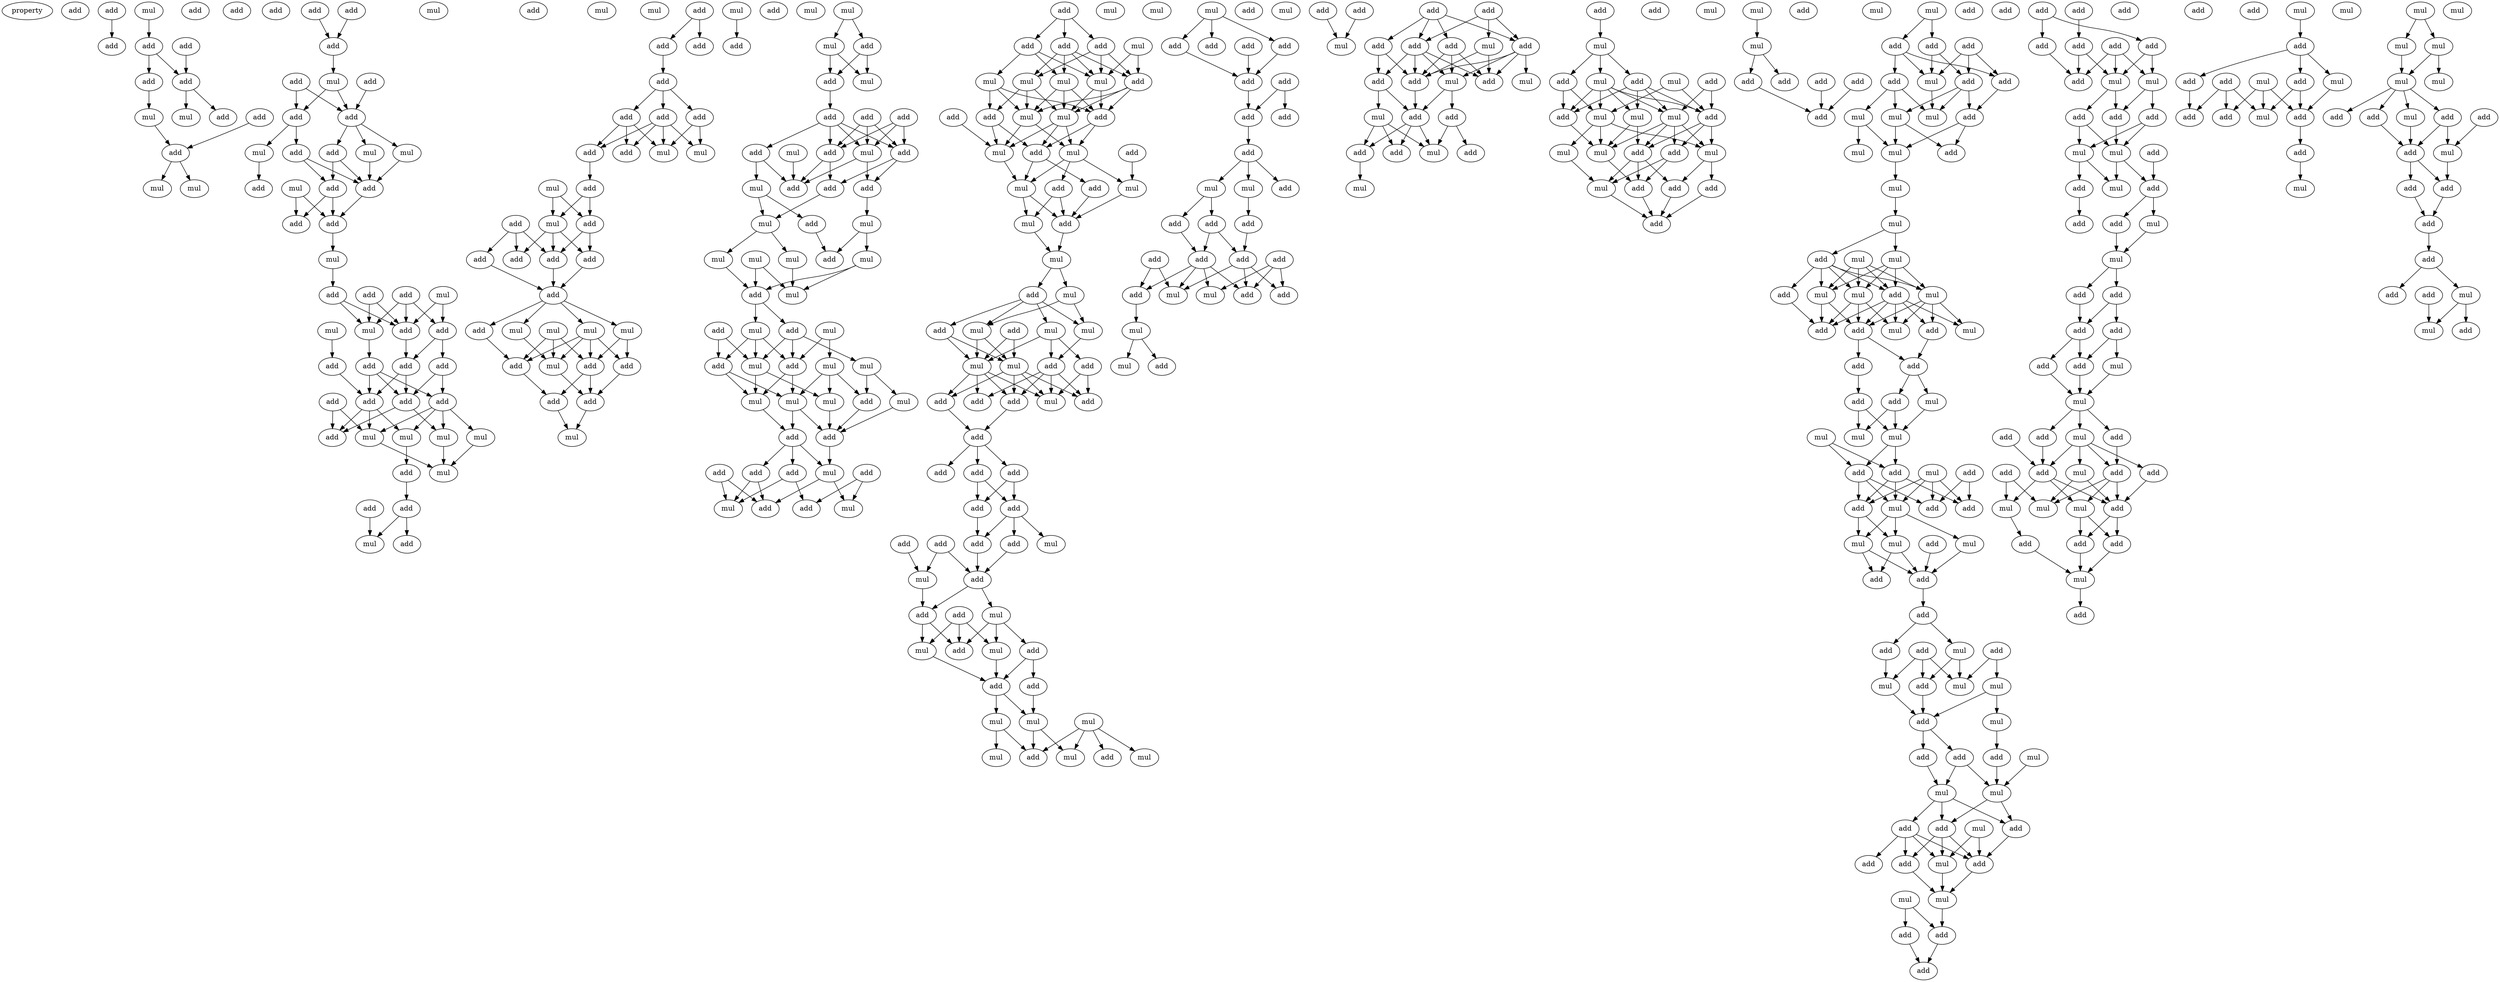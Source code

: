 digraph {
    node [fontcolor=black]
    property [mul=2,lf=1.6]
    0 [ label = add ];
    1 [ label = add ];
    2 [ label = mul ];
    3 [ label = add ];
    4 [ label = add ];
    5 [ label = add ];
    6 [ label = add ];
    7 [ label = add ];
    8 [ label = add ];
    9 [ label = add ];
    10 [ label = mul ];
    11 [ label = add ];
    12 [ label = mul ];
    13 [ label = add ];
    14 [ label = add ];
    15 [ label = mul ];
    16 [ label = add ];
    17 [ label = add ];
    18 [ label = add ];
    19 [ label = mul ];
    20 [ label = add ];
    21 [ label = mul ];
    22 [ label = add ];
    23 [ label = add ];
    24 [ label = mul ];
    25 [ label = add ];
    26 [ label = add ];
    27 [ label = add ];
    28 [ label = mul ];
    29 [ label = mul ];
    30 [ label = add ];
    31 [ label = add ];
    32 [ label = mul ];
    33 [ label = add ];
    34 [ label = add ];
    35 [ label = add ];
    36 [ label = mul ];
    37 [ label = add ];
    38 [ label = add ];
    39 [ label = mul ];
    40 [ label = mul ];
    41 [ label = add ];
    42 [ label = add ];
    43 [ label = add ];
    44 [ label = mul ];
    45 [ label = add ];
    46 [ label = mul ];
    47 [ label = add ];
    48 [ label = add ];
    49 [ label = add ];
    50 [ label = add ];
    51 [ label = add ];
    52 [ label = add ];
    53 [ label = add ];
    54 [ label = add ];
    55 [ label = add ];
    56 [ label = mul ];
    57 [ label = mul ];
    58 [ label = mul ];
    59 [ label = add ];
    60 [ label = mul ];
    61 [ label = mul ];
    62 [ label = add ];
    63 [ label = add ];
    64 [ label = mul ];
    65 [ label = add ];
    66 [ label = mul ];
    67 [ label = mul ];
    68 [ label = add ];
    69 [ label = add ];
    70 [ label = mul ];
    71 [ label = add ];
    72 [ label = add ];
    73 [ label = add ];
    74 [ label = add ];
    75 [ label = add ];
    76 [ label = add ];
    77 [ label = add ];
    78 [ label = add ];
    79 [ label = mul ];
    80 [ label = mul ];
    81 [ label = add ];
    82 [ label = add ];
    83 [ label = mul ];
    84 [ label = add ];
    85 [ label = add ];
    86 [ label = add ];
    87 [ label = mul ];
    88 [ label = add ];
    89 [ label = add ];
    90 [ label = add ];
    91 [ label = add ];
    92 [ label = mul ];
    93 [ label = add ];
    94 [ label = add ];
    95 [ label = mul ];
    96 [ label = mul ];
    97 [ label = mul ];
    98 [ label = mul ];
    99 [ label = add ];
    100 [ label = add ];
    101 [ label = add ];
    102 [ label = mul ];
    103 [ label = add ];
    104 [ label = add ];
    105 [ label = mul ];
    106 [ label = mul ];
    107 [ label = add ];
    108 [ label = mul ];
    109 [ label = mul ];
    110 [ label = add ];
    111 [ label = add ];
    112 [ label = add ];
    113 [ label = add ];
    114 [ label = mul ];
    115 [ label = mul ];
    116 [ label = add ];
    117 [ label = add ];
    118 [ label = add ];
    119 [ label = add ];
    120 [ label = add ];
    121 [ label = mul ];
    122 [ label = add ];
    123 [ label = add ];
    124 [ label = mul ];
    125 [ label = mul ];
    126 [ label = mul ];
    127 [ label = mul ];
    128 [ label = mul ];
    129 [ label = add ];
    130 [ label = mul ];
    131 [ label = add ];
    132 [ label = mul ];
    133 [ label = mul ];
    134 [ label = mul ];
    135 [ label = add ];
    136 [ label = add ];
    137 [ label = add ];
    138 [ label = mul ];
    139 [ label = mul ];
    140 [ label = add ];
    141 [ label = mul ];
    142 [ label = mul ];
    143 [ label = mul ];
    144 [ label = mul ];
    145 [ label = add ];
    146 [ label = mul ];
    147 [ label = add ];
    148 [ label = add ];
    149 [ label = add ];
    150 [ label = mul ];
    151 [ label = add ];
    152 [ label = add ];
    153 [ label = add ];
    154 [ label = add ];
    155 [ label = add ];
    156 [ label = mul ];
    157 [ label = mul ];
    158 [ label = add ];
    159 [ label = add ];
    160 [ label = add ];
    161 [ label = add ];
    162 [ label = mul ];
    163 [ label = mul ];
    164 [ label = mul ];
    165 [ label = mul ];
    166 [ label = mul ];
    167 [ label = add ];
    168 [ label = mul ];
    169 [ label = add ];
    170 [ label = mul ];
    171 [ label = add ];
    172 [ label = add ];
    173 [ label = add ];
    174 [ label = add ];
    175 [ label = mul ];
    176 [ label = mul ];
    177 [ label = mul ];
    178 [ label = mul ];
    179 [ label = add ];
    180 [ label = add ];
    181 [ label = add ];
    182 [ label = mul ];
    183 [ label = mul ];
    184 [ label = mul ];
    185 [ label = add ];
    186 [ label = add ];
    187 [ label = mul ];
    188 [ label = mul ];
    189 [ label = mul ];
    190 [ label = add ];
    191 [ label = mul ];
    192 [ label = mul ];
    193 [ label = add ];
    194 [ label = add ];
    195 [ label = add ];
    196 [ label = mul ];
    197 [ label = add ];
    198 [ label = add ];
    199 [ label = add ];
    200 [ label = add ];
    201 [ label = add ];
    202 [ label = mul ];
    203 [ label = add ];
    204 [ label = mul ];
    205 [ label = add ];
    206 [ label = add ];
    207 [ label = add ];
    208 [ label = add ];
    209 [ label = add ];
    210 [ label = add ];
    211 [ label = add ];
    212 [ label = mul ];
    213 [ label = add ];
    214 [ label = mul ];
    215 [ label = add ];
    216 [ label = mul ];
    217 [ label = add ];
    218 [ label = add ];
    219 [ label = add ];
    220 [ label = mul ];
    221 [ label = mul ];
    222 [ label = add ];
    223 [ label = add ];
    224 [ label = mul ];
    225 [ label = mul ];
    226 [ label = mul ];
    227 [ label = add ];
    228 [ label = mul ];
    229 [ label = mul ];
    230 [ label = mul ];
    231 [ label = add ];
    232 [ label = mul ];
    233 [ label = add ];
    234 [ label = add ];
    235 [ label = add ];
    236 [ label = add ];
    237 [ label = add ];
    238 [ label = add ];
    239 [ label = mul ];
    240 [ label = add ];
    241 [ label = add ];
    242 [ label = add ];
    243 [ label = add ];
    244 [ label = mul ];
    245 [ label = add ];
    246 [ label = mul ];
    247 [ label = add ];
    248 [ label = add ];
    249 [ label = add ];
    250 [ label = add ];
    251 [ label = add ];
    252 [ label = add ];
    253 [ label = add ];
    254 [ label = add ];
    255 [ label = add ];
    256 [ label = add ];
    257 [ label = mul ];
    258 [ label = mul ];
    259 [ label = mul ];
    260 [ label = mul ];
    261 [ label = add ];
    262 [ label = add ];
    263 [ label = add ];
    264 [ label = mul ];
    265 [ label = add ];
    266 [ label = add ];
    267 [ label = add ];
    268 [ label = add ];
    269 [ label = add ];
    270 [ label = add ];
    271 [ label = mul ];
    272 [ label = add ];
    273 [ label = add ];
    274 [ label = mul ];
    275 [ label = add ];
    276 [ label = mul ];
    277 [ label = mul ];
    278 [ label = add ];
    279 [ label = add ];
    280 [ label = add ];
    281 [ label = mul ];
    282 [ label = add ];
    283 [ label = add ];
    284 [ label = mul ];
    285 [ label = add ];
    286 [ label = mul ];
    287 [ label = mul ];
    288 [ label = add ];
    289 [ label = add ];
    290 [ label = add ];
    291 [ label = mul ];
    292 [ label = mul ];
    293 [ label = mul ];
    294 [ label = add ];
    295 [ label = mul ];
    296 [ label = add ];
    297 [ label = mul ];
    298 [ label = mul ];
    299 [ label = mul ];
    300 [ label = add ];
    301 [ label = add ];
    302 [ label = add ];
    303 [ label = add ];
    304 [ label = mul ];
    305 [ label = add ];
    306 [ label = add ];
    307 [ label = add ];
    308 [ label = mul ];
    309 [ label = mul ];
    310 [ label = add ];
    311 [ label = mul ];
    312 [ label = add ];
    313 [ label = add ];
    314 [ label = add ];
    315 [ label = add ];
    316 [ label = mul ];
    317 [ label = add ];
    318 [ label = mul ];
    319 [ label = add ];
    320 [ label = add ];
    321 [ label = add ];
    322 [ label = add ];
    323 [ label = add ];
    324 [ label = mul ];
    325 [ label = add ];
    326 [ label = add ];
    327 [ label = mul ];
    328 [ label = mul ];
    329 [ label = mul ];
    330 [ label = mul ];
    331 [ label = add ];
    332 [ label = mul ];
    333 [ label = mul ];
    334 [ label = mul ];
    335 [ label = add ];
    336 [ label = mul ];
    337 [ label = add ];
    338 [ label = mul ];
    339 [ label = mul ];
    340 [ label = add ];
    341 [ label = add ];
    342 [ label = mul ];
    343 [ label = mul ];
    344 [ label = mul ];
    345 [ label = add ];
    346 [ label = mul ];
    347 [ label = add ];
    348 [ label = add ];
    349 [ label = add ];
    350 [ label = add ];
    351 [ label = add ];
    352 [ label = add ];
    353 [ label = mul ];
    354 [ label = add ];
    355 [ label = mul ];
    356 [ label = mul ];
    357 [ label = mul ];
    358 [ label = mul ];
    359 [ label = add ];
    360 [ label = add ];
    361 [ label = add ];
    362 [ label = add ];
    363 [ label = mul ];
    364 [ label = add ];
    365 [ label = add ];
    366 [ label = mul ];
    367 [ label = mul ];
    368 [ label = add ];
    369 [ label = mul ];
    370 [ label = add ];
    371 [ label = add ];
    372 [ label = add ];
    373 [ label = add ];
    374 [ label = mul ];
    375 [ label = add ];
    376 [ label = add ];
    377 [ label = mul ];
    378 [ label = add ];
    379 [ label = mul ];
    380 [ label = mul ];
    381 [ label = add ];
    382 [ label = mul ];
    383 [ label = add ];
    384 [ label = add ];
    385 [ label = add ];
    386 [ label = mul ];
    387 [ label = mul ];
    388 [ label = mul ];
    389 [ label = add ];
    390 [ label = mul ];
    391 [ label = add ];
    392 [ label = add ];
    393 [ label = add ];
    394 [ label = mul ];
    395 [ label = add ];
    396 [ label = add ];
    397 [ label = mul ];
    398 [ label = mul ];
    399 [ label = add ];
    400 [ label = add ];
    401 [ label = add ];
    402 [ label = add ];
    403 [ label = add ];
    404 [ label = add ];
    405 [ label = add ];
    406 [ label = add ];
    407 [ label = add ];
    408 [ label = mul ];
    409 [ label = mul ];
    410 [ label = add ];
    411 [ label = add ];
    412 [ label = add ];
    413 [ label = add ];
    414 [ label = mul ];
    415 [ label = add ];
    416 [ label = mul ];
    417 [ label = mul ];
    418 [ label = add ];
    419 [ label = add ];
    420 [ label = add ];
    421 [ label = add ];
    422 [ label = mul ];
    423 [ label = add ];
    424 [ label = mul ];
    425 [ label = add ];
    426 [ label = add ];
    427 [ label = add ];
    428 [ label = add ];
    429 [ label = add ];
    430 [ label = add ];
    431 [ label = mul ];
    432 [ label = add ];
    433 [ label = mul ];
    434 [ label = add ];
    435 [ label = add ];
    436 [ label = add ];
    437 [ label = mul ];
    438 [ label = mul ];
    439 [ label = add ];
    440 [ label = add ];
    441 [ label = add ];
    442 [ label = add ];
    443 [ label = mul ];
    444 [ label = mul ];
    445 [ label = add ];
    446 [ label = mul ];
    447 [ label = add ];
    448 [ label = add ];
    449 [ label = add ];
    450 [ label = mul ];
    451 [ label = add ];
    452 [ label = mul ];
    453 [ label = add ];
    454 [ label = add ];
    455 [ label = add ];
    456 [ label = mul ];
    457 [ label = add ];
    458 [ label = add ];
    459 [ label = mul ];
    460 [ label = add ];
    461 [ label = add ];
    462 [ label = mul ];
    463 [ label = add ];
    464 [ label = add ];
    465 [ label = mul ];
    466 [ label = mul ];
    467 [ label = mul ];
    468 [ label = mul ];
    469 [ label = mul ];
    470 [ label = mul ];
    471 [ label = mul ];
    472 [ label = add ];
    473 [ label = add ];
    474 [ label = add ];
    475 [ label = mul ];
    476 [ label = add ];
    477 [ label = mul ];
    478 [ label = add ];
    479 [ label = add ];
    480 [ label = add ];
    481 [ label = add ];
    482 [ label = add ];
    483 [ label = mul ];
    484 [ label = add ];
    485 [ label = mul ];
    486 [ label = add ];
    487 [ label = mul ];
    488 [ label = add ];
    1 -> 6 [ name = 0 ];
    2 -> 7 [ name = 1 ];
    5 -> 9 [ name = 2 ];
    7 -> 8 [ name = 3 ];
    7 -> 9 [ name = 4 ];
    8 -> 10 [ name = 5 ];
    9 -> 12 [ name = 6 ];
    9 -> 13 [ name = 7 ];
    10 -> 14 [ name = 8 ];
    11 -> 14 [ name = 9 ];
    14 -> 15 [ name = 10 ];
    14 -> 19 [ name = 11 ];
    17 -> 20 [ name = 12 ];
    18 -> 20 [ name = 13 ];
    20 -> 24 [ name = 14 ];
    22 -> 27 [ name = 15 ];
    24 -> 26 [ name = 16 ];
    24 -> 27 [ name = 17 ];
    25 -> 26 [ name = 18 ];
    25 -> 27 [ name = 19 ];
    26 -> 28 [ name = 20 ];
    26 -> 31 [ name = 21 ];
    27 -> 29 [ name = 22 ];
    27 -> 30 [ name = 23 ];
    27 -> 32 [ name = 24 ];
    28 -> 35 [ name = 25 ];
    29 -> 33 [ name = 26 ];
    30 -> 33 [ name = 27 ];
    30 -> 34 [ name = 28 ];
    31 -> 33 [ name = 29 ];
    31 -> 34 [ name = 30 ];
    32 -> 33 [ name = 31 ];
    33 -> 38 [ name = 32 ];
    34 -> 37 [ name = 33 ];
    34 -> 38 [ name = 34 ];
    36 -> 37 [ name = 35 ];
    36 -> 38 [ name = 36 ];
    38 -> 39 [ name = 37 ];
    39 -> 41 [ name = 38 ];
    40 -> 45 [ name = 39 ];
    40 -> 47 [ name = 40 ];
    41 -> 46 [ name = 41 ];
    41 -> 47 [ name = 42 ];
    42 -> 46 [ name = 43 ];
    42 -> 47 [ name = 44 ];
    43 -> 45 [ name = 45 ];
    43 -> 46 [ name = 46 ];
    43 -> 47 [ name = 47 ];
    44 -> 49 [ name = 48 ];
    45 -> 48 [ name = 49 ];
    45 -> 51 [ name = 50 ];
    46 -> 50 [ name = 51 ];
    47 -> 48 [ name = 52 ];
    48 -> 52 [ name = 53 ];
    48 -> 55 [ name = 54 ];
    49 -> 55 [ name = 55 ];
    50 -> 52 [ name = 56 ];
    50 -> 54 [ name = 57 ];
    50 -> 55 [ name = 58 ];
    51 -> 52 [ name = 59 ];
    51 -> 54 [ name = 60 ];
    52 -> 58 [ name = 61 ];
    52 -> 59 [ name = 62 ];
    53 -> 59 [ name = 63 ];
    53 -> 60 [ name = 64 ];
    54 -> 56 [ name = 65 ];
    54 -> 57 [ name = 66 ];
    54 -> 58 [ name = 67 ];
    54 -> 60 [ name = 68 ];
    55 -> 57 [ name = 69 ];
    55 -> 59 [ name = 70 ];
    55 -> 60 [ name = 71 ];
    56 -> 61 [ name = 72 ];
    57 -> 62 [ name = 73 ];
    58 -> 61 [ name = 74 ];
    60 -> 61 [ name = 75 ];
    62 -> 65 [ name = 76 ];
    63 -> 67 [ name = 77 ];
    65 -> 67 [ name = 78 ];
    65 -> 68 [ name = 79 ];
    69 -> 71 [ name = 80 ];
    69 -> 73 [ name = 81 ];
    70 -> 72 [ name = 82 ];
    71 -> 74 [ name = 83 ];
    74 -> 75 [ name = 84 ];
    74 -> 76 [ name = 85 ];
    74 -> 77 [ name = 86 ];
    75 -> 78 [ name = 87 ];
    75 -> 79 [ name = 88 ];
    75 -> 80 [ name = 89 ];
    75 -> 81 [ name = 90 ];
    76 -> 78 [ name = 91 ];
    76 -> 79 [ name = 92 ];
    76 -> 81 [ name = 93 ];
    77 -> 79 [ name = 94 ];
    77 -> 80 [ name = 95 ];
    81 -> 84 [ name = 96 ];
    83 -> 86 [ name = 97 ];
    83 -> 87 [ name = 98 ];
    84 -> 86 [ name = 99 ];
    84 -> 87 [ name = 100 ];
    85 -> 88 [ name = 101 ];
    85 -> 89 [ name = 102 ];
    85 -> 91 [ name = 103 ];
    86 -> 88 [ name = 104 ];
    86 -> 90 [ name = 105 ];
    87 -> 88 [ name = 106 ];
    87 -> 90 [ name = 107 ];
    87 -> 91 [ name = 108 ];
    88 -> 93 [ name = 109 ];
    89 -> 93 [ name = 110 ];
    90 -> 93 [ name = 111 ];
    93 -> 94 [ name = 112 ];
    93 -> 95 [ name = 113 ];
    93 -> 96 [ name = 114 ];
    93 -> 98 [ name = 115 ];
    94 -> 100 [ name = 116 ];
    95 -> 99 [ name = 117 ];
    95 -> 101 [ name = 118 ];
    96 -> 102 [ name = 119 ];
    97 -> 99 [ name = 120 ];
    97 -> 100 [ name = 121 ];
    97 -> 102 [ name = 122 ];
    98 -> 99 [ name = 123 ];
    98 -> 100 [ name = 124 ];
    98 -> 101 [ name = 125 ];
    98 -> 102 [ name = 126 ];
    99 -> 103 [ name = 127 ];
    99 -> 104 [ name = 128 ];
    100 -> 104 [ name = 129 ];
    101 -> 103 [ name = 130 ];
    102 -> 103 [ name = 131 ];
    103 -> 105 [ name = 132 ];
    104 -> 105 [ name = 133 ];
    106 -> 107 [ name = 134 ];
    106 -> 108 [ name = 135 ];
    107 -> 109 [ name = 136 ];
    107 -> 110 [ name = 137 ];
    108 -> 109 [ name = 138 ];
    108 -> 110 [ name = 139 ];
    110 -> 112 [ name = 140 ];
    111 -> 115 [ name = 141 ];
    111 -> 116 [ name = 142 ];
    111 -> 118 [ name = 143 ];
    112 -> 115 [ name = 144 ];
    112 -> 116 [ name = 145 ];
    112 -> 117 [ name = 146 ];
    112 -> 118 [ name = 147 ];
    113 -> 115 [ name = 148 ];
    113 -> 116 [ name = 149 ];
    113 -> 118 [ name = 150 ];
    114 -> 120 [ name = 151 ];
    115 -> 119 [ name = 152 ];
    115 -> 120 [ name = 153 ];
    116 -> 120 [ name = 154 ];
    116 -> 122 [ name = 155 ];
    117 -> 120 [ name = 156 ];
    117 -> 121 [ name = 157 ];
    118 -> 119 [ name = 158 ];
    118 -> 122 [ name = 159 ];
    119 -> 125 [ name = 160 ];
    121 -> 123 [ name = 161 ];
    121 -> 124 [ name = 162 ];
    122 -> 124 [ name = 163 ];
    123 -> 129 [ name = 164 ];
    124 -> 127 [ name = 165 ];
    124 -> 130 [ name = 166 ];
    125 -> 128 [ name = 167 ];
    125 -> 129 [ name = 168 ];
    126 -> 131 [ name = 169 ];
    126 -> 132 [ name = 170 ];
    127 -> 131 [ name = 171 ];
    128 -> 131 [ name = 172 ];
    128 -> 132 [ name = 173 ];
    130 -> 132 [ name = 174 ];
    131 -> 133 [ name = 175 ];
    131 -> 136 [ name = 176 ];
    133 -> 137 [ name = 177 ];
    133 -> 140 [ name = 178 ];
    133 -> 141 [ name = 179 ];
    134 -> 139 [ name = 180 ];
    134 -> 140 [ name = 181 ];
    135 -> 137 [ name = 182 ];
    135 -> 141 [ name = 183 ];
    136 -> 138 [ name = 184 ];
    136 -> 140 [ name = 185 ];
    136 -> 141 [ name = 186 ];
    137 -> 143 [ name = 187 ];
    137 -> 146 [ name = 188 ];
    138 -> 144 [ name = 189 ];
    138 -> 145 [ name = 190 ];
    139 -> 142 [ name = 191 ];
    139 -> 143 [ name = 192 ];
    139 -> 145 [ name = 193 ];
    140 -> 143 [ name = 194 ];
    140 -> 146 [ name = 195 ];
    141 -> 142 [ name = 196 ];
    141 -> 146 [ name = 197 ];
    142 -> 148 [ name = 198 ];
    143 -> 147 [ name = 199 ];
    143 -> 148 [ name = 200 ];
    144 -> 148 [ name = 201 ];
    145 -> 148 [ name = 202 ];
    146 -> 147 [ name = 203 ];
    147 -> 150 [ name = 204 ];
    147 -> 151 [ name = 205 ];
    147 -> 152 [ name = 206 ];
    148 -> 150 [ name = 207 ];
    149 -> 154 [ name = 208 ];
    149 -> 156 [ name = 209 ];
    150 -> 154 [ name = 210 ];
    150 -> 157 [ name = 211 ];
    151 -> 154 [ name = 212 ];
    151 -> 156 [ name = 213 ];
    152 -> 155 [ name = 214 ];
    152 -> 156 [ name = 215 ];
    153 -> 155 [ name = 216 ];
    153 -> 157 [ name = 217 ];
    158 -> 159 [ name = 218 ];
    158 -> 160 [ name = 219 ];
    158 -> 161 [ name = 220 ];
    159 -> 163 [ name = 221 ];
    159 -> 164 [ name = 222 ];
    159 -> 165 [ name = 223 ];
    159 -> 167 [ name = 224 ];
    160 -> 163 [ name = 225 ];
    160 -> 164 [ name = 226 ];
    160 -> 167 [ name = 227 ];
    161 -> 164 [ name = 228 ];
    161 -> 165 [ name = 229 ];
    161 -> 166 [ name = 230 ];
    162 -> 164 [ name = 231 ];
    162 -> 167 [ name = 232 ];
    163 -> 168 [ name = 233 ];
    163 -> 169 [ name = 234 ];
    163 -> 170 [ name = 235 ];
    164 -> 170 [ name = 236 ];
    164 -> 171 [ name = 237 ];
    165 -> 168 [ name = 238 ];
    165 -> 170 [ name = 239 ];
    165 -> 171 [ name = 240 ];
    166 -> 168 [ name = 241 ];
    166 -> 169 [ name = 242 ];
    166 -> 171 [ name = 243 ];
    167 -> 168 [ name = 244 ];
    167 -> 170 [ name = 245 ];
    167 -> 171 [ name = 246 ];
    168 -> 175 [ name = 247 ];
    168 -> 176 [ name = 248 ];
    169 -> 174 [ name = 249 ];
    169 -> 175 [ name = 250 ];
    170 -> 174 [ name = 251 ];
    170 -> 175 [ name = 252 ];
    170 -> 176 [ name = 253 ];
    171 -> 174 [ name = 254 ];
    171 -> 176 [ name = 255 ];
    172 -> 175 [ name = 256 ];
    173 -> 177 [ name = 257 ];
    174 -> 178 [ name = 258 ];
    174 -> 179 [ name = 259 ];
    175 -> 178 [ name = 260 ];
    176 -> 177 [ name = 261 ];
    176 -> 178 [ name = 262 ];
    176 -> 180 [ name = 263 ];
    177 -> 181 [ name = 264 ];
    178 -> 181 [ name = 265 ];
    178 -> 182 [ name = 266 ];
    179 -> 181 [ name = 267 ];
    180 -> 181 [ name = 268 ];
    180 -> 182 [ name = 269 ];
    181 -> 183 [ name = 270 ];
    182 -> 183 [ name = 271 ];
    183 -> 184 [ name = 272 ];
    183 -> 185 [ name = 273 ];
    184 -> 187 [ name = 274 ];
    184 -> 189 [ name = 275 ];
    185 -> 187 [ name = 276 ];
    185 -> 188 [ name = 277 ];
    185 -> 189 [ name = 278 ];
    185 -> 190 [ name = 279 ];
    186 -> 191 [ name = 280 ];
    186 -> 192 [ name = 281 ];
    187 -> 191 [ name = 282 ];
    187 -> 192 [ name = 283 ];
    188 -> 192 [ name = 284 ];
    188 -> 193 [ name = 285 ];
    188 -> 194 [ name = 286 ];
    189 -> 194 [ name = 287 ];
    190 -> 191 [ name = 288 ];
    190 -> 192 [ name = 289 ];
    191 -> 195 [ name = 290 ];
    191 -> 196 [ name = 291 ];
    191 -> 198 [ name = 292 ];
    191 -> 199 [ name = 293 ];
    192 -> 195 [ name = 294 ];
    192 -> 196 [ name = 295 ];
    192 -> 197 [ name = 296 ];
    192 -> 199 [ name = 297 ];
    193 -> 196 [ name = 298 ];
    193 -> 198 [ name = 299 ];
    194 -> 196 [ name = 300 ];
    194 -> 197 [ name = 301 ];
    194 -> 198 [ name = 302 ];
    194 -> 199 [ name = 303 ];
    195 -> 200 [ name = 304 ];
    199 -> 200 [ name = 305 ];
    200 -> 201 [ name = 306 ];
    200 -> 203 [ name = 307 ];
    200 -> 205 [ name = 308 ];
    203 -> 206 [ name = 309 ];
    203 -> 207 [ name = 310 ];
    205 -> 206 [ name = 311 ];
    205 -> 207 [ name = 312 ];
    206 -> 208 [ name = 313 ];
    207 -> 208 [ name = 314 ];
    207 -> 211 [ name = 315 ];
    207 -> 212 [ name = 316 ];
    208 -> 213 [ name = 317 ];
    209 -> 214 [ name = 318 ];
    210 -> 213 [ name = 319 ];
    210 -> 214 [ name = 320 ];
    211 -> 213 [ name = 321 ];
    213 -> 215 [ name = 322 ];
    213 -> 216 [ name = 323 ];
    214 -> 215 [ name = 324 ];
    215 -> 219 [ name = 325 ];
    215 -> 221 [ name = 326 ];
    216 -> 218 [ name = 327 ];
    216 -> 219 [ name = 328 ];
    216 -> 220 [ name = 329 ];
    217 -> 219 [ name = 330 ];
    217 -> 220 [ name = 331 ];
    217 -> 221 [ name = 332 ];
    218 -> 222 [ name = 333 ];
    218 -> 223 [ name = 334 ];
    220 -> 223 [ name = 335 ];
    221 -> 223 [ name = 336 ];
    222 -> 226 [ name = 337 ];
    223 -> 224 [ name = 338 ];
    223 -> 226 [ name = 339 ];
    224 -> 227 [ name = 340 ];
    224 -> 230 [ name = 341 ];
    225 -> 227 [ name = 342 ];
    225 -> 228 [ name = 343 ];
    225 -> 229 [ name = 344 ];
    225 -> 231 [ name = 345 ];
    226 -> 227 [ name = 346 ];
    226 -> 228 [ name = 347 ];
    232 -> 235 [ name = 348 ];
    232 -> 236 [ name = 349 ];
    232 -> 237 [ name = 350 ];
    234 -> 238 [ name = 351 ];
    236 -> 238 [ name = 352 ];
    237 -> 238 [ name = 353 ];
    238 -> 242 [ name = 354 ];
    240 -> 241 [ name = 355 ];
    240 -> 242 [ name = 356 ];
    242 -> 243 [ name = 357 ];
    243 -> 244 [ name = 358 ];
    243 -> 245 [ name = 359 ];
    243 -> 246 [ name = 360 ];
    244 -> 248 [ name = 361 ];
    244 -> 249 [ name = 362 ];
    246 -> 247 [ name = 363 ];
    247 -> 253 [ name = 364 ];
    248 -> 250 [ name = 365 ];
    249 -> 250 [ name = 366 ];
    249 -> 253 [ name = 367 ];
    250 -> 255 [ name = 368 ];
    250 -> 256 [ name = 369 ];
    250 -> 257 [ name = 370 ];
    250 -> 258 [ name = 371 ];
    251 -> 255 [ name = 372 ];
    251 -> 258 [ name = 373 ];
    252 -> 254 [ name = 374 ];
    252 -> 256 [ name = 375 ];
    252 -> 257 [ name = 376 ];
    253 -> 254 [ name = 377 ];
    253 -> 256 [ name = 378 ];
    253 -> 258 [ name = 379 ];
    255 -> 259 [ name = 380 ];
    259 -> 260 [ name = 381 ];
    259 -> 261 [ name = 382 ];
    262 -> 264 [ name = 383 ];
    263 -> 264 [ name = 384 ];
    265 -> 267 [ name = 385 ];
    265 -> 268 [ name = 386 ];
    265 -> 269 [ name = 387 ];
    265 -> 270 [ name = 388 ];
    266 -> 267 [ name = 389 ];
    266 -> 270 [ name = 390 ];
    266 -> 271 [ name = 391 ];
    267 -> 272 [ name = 392 ];
    267 -> 273 [ name = 393 ];
    267 -> 274 [ name = 394 ];
    267 -> 275 [ name = 395 ];
    268 -> 272 [ name = 396 ];
    268 -> 274 [ name = 397 ];
    268 -> 275 [ name = 398 ];
    269 -> 272 [ name = 399 ];
    269 -> 273 [ name = 400 ];
    270 -> 272 [ name = 401 ];
    270 -> 274 [ name = 402 ];
    270 -> 275 [ name = 403 ];
    270 -> 276 [ name = 404 ];
    271 -> 272 [ name = 405 ];
    271 -> 275 [ name = 406 ];
    272 -> 279 [ name = 407 ];
    273 -> 277 [ name = 408 ];
    273 -> 279 [ name = 409 ];
    274 -> 278 [ name = 410 ];
    274 -> 279 [ name = 411 ];
    277 -> 280 [ name = 412 ];
    277 -> 281 [ name = 413 ];
    277 -> 282 [ name = 414 ];
    278 -> 281 [ name = 415 ];
    278 -> 283 [ name = 416 ];
    279 -> 280 [ name = 417 ];
    279 -> 281 [ name = 418 ];
    279 -> 282 [ name = 419 ];
    282 -> 284 [ name = 420 ];
    285 -> 286 [ name = 421 ];
    286 -> 287 [ name = 422 ];
    286 -> 288 [ name = 423 ];
    286 -> 290 [ name = 424 ];
    287 -> 292 [ name = 425 ];
    287 -> 293 [ name = 426 ];
    287 -> 294 [ name = 427 ];
    287 -> 295 [ name = 428 ];
    287 -> 296 [ name = 429 ];
    288 -> 293 [ name = 430 ];
    288 -> 294 [ name = 431 ];
    289 -> 292 [ name = 432 ];
    289 -> 296 [ name = 433 ];
    290 -> 292 [ name = 434 ];
    290 -> 294 [ name = 435 ];
    290 -> 295 [ name = 436 ];
    290 -> 296 [ name = 437 ];
    291 -> 293 [ name = 438 ];
    291 -> 296 [ name = 439 ];
    292 -> 298 [ name = 440 ];
    292 -> 299 [ name = 441 ];
    292 -> 300 [ name = 442 ];
    292 -> 301 [ name = 443 ];
    293 -> 297 [ name = 444 ];
    293 -> 298 [ name = 445 ];
    293 -> 299 [ name = 446 ];
    294 -> 299 [ name = 447 ];
    295 -> 299 [ name = 448 ];
    295 -> 301 [ name = 449 ];
    296 -> 298 [ name = 450 ];
    296 -> 300 [ name = 451 ];
    296 -> 301 [ name = 452 ];
    297 -> 304 [ name = 453 ];
    298 -> 303 [ name = 454 ];
    298 -> 305 [ name = 455 ];
    299 -> 302 [ name = 456 ];
    300 -> 302 [ name = 457 ];
    300 -> 304 [ name = 458 ];
    301 -> 302 [ name = 459 ];
    301 -> 303 [ name = 460 ];
    301 -> 304 [ name = 461 ];
    302 -> 306 [ name = 462 ];
    303 -> 306 [ name = 463 ];
    304 -> 306 [ name = 464 ];
    305 -> 306 [ name = 465 ];
    309 -> 311 [ name = 466 ];
    311 -> 314 [ name = 467 ];
    311 -> 315 [ name = 468 ];
    312 -> 317 [ name = 469 ];
    313 -> 317 [ name = 470 ];
    314 -> 317 [ name = 471 ];
    318 -> 319 [ name = 472 ];
    318 -> 320 [ name = 473 ];
    319 -> 322 [ name = 474 ];
    319 -> 324 [ name = 475 ];
    319 -> 325 [ name = 476 ];
    320 -> 323 [ name = 477 ];
    320 -> 324 [ name = 478 ];
    321 -> 323 [ name = 479 ];
    321 -> 324 [ name = 480 ];
    321 -> 325 [ name = 481 ];
    322 -> 327 [ name = 482 ];
    322 -> 328 [ name = 483 ];
    322 -> 329 [ name = 484 ];
    323 -> 326 [ name = 485 ];
    323 -> 328 [ name = 486 ];
    323 -> 329 [ name = 487 ];
    324 -> 328 [ name = 488 ];
    325 -> 326 [ name = 489 ];
    326 -> 330 [ name = 490 ];
    326 -> 331 [ name = 491 ];
    327 -> 330 [ name = 492 ];
    327 -> 332 [ name = 493 ];
    329 -> 330 [ name = 494 ];
    329 -> 331 [ name = 495 ];
    330 -> 333 [ name = 496 ];
    333 -> 334 [ name = 497 ];
    334 -> 336 [ name = 498 ];
    334 -> 337 [ name = 499 ];
    336 -> 339 [ name = 500 ];
    336 -> 341 [ name = 501 ];
    336 -> 342 [ name = 502 ];
    336 -> 343 [ name = 503 ];
    337 -> 339 [ name = 504 ];
    337 -> 340 [ name = 505 ];
    337 -> 341 [ name = 506 ];
    337 -> 342 [ name = 507 ];
    337 -> 343 [ name = 508 ];
    338 -> 339 [ name = 509 ];
    338 -> 341 [ name = 510 ];
    338 -> 342 [ name = 511 ];
    338 -> 343 [ name = 512 ];
    339 -> 345 [ name = 513 ];
    339 -> 346 [ name = 514 ];
    339 -> 348 [ name = 515 ];
    340 -> 348 [ name = 516 ];
    341 -> 344 [ name = 517 ];
    341 -> 345 [ name = 518 ];
    341 -> 346 [ name = 519 ];
    341 -> 347 [ name = 520 ];
    341 -> 348 [ name = 521 ];
    342 -> 344 [ name = 522 ];
    342 -> 345 [ name = 523 ];
    342 -> 346 [ name = 524 ];
    342 -> 347 [ name = 525 ];
    343 -> 345 [ name = 526 ];
    343 -> 348 [ name = 527 ];
    345 -> 349 [ name = 528 ];
    345 -> 350 [ name = 529 ];
    347 -> 349 [ name = 530 ];
    349 -> 352 [ name = 531 ];
    349 -> 353 [ name = 532 ];
    350 -> 351 [ name = 533 ];
    351 -> 355 [ name = 534 ];
    351 -> 356 [ name = 535 ];
    352 -> 355 [ name = 536 ];
    352 -> 356 [ name = 537 ];
    353 -> 355 [ name = 538 ];
    355 -> 359 [ name = 539 ];
    355 -> 361 [ name = 540 ];
    357 -> 359 [ name = 541 ];
    357 -> 361 [ name = 542 ];
    358 -> 362 [ name = 543 ];
    358 -> 363 [ name = 544 ];
    358 -> 364 [ name = 545 ];
    358 -> 365 [ name = 546 ];
    359 -> 362 [ name = 547 ];
    359 -> 363 [ name = 548 ];
    359 -> 364 [ name = 549 ];
    360 -> 364 [ name = 550 ];
    360 -> 365 [ name = 551 ];
    361 -> 362 [ name = 552 ];
    361 -> 363 [ name = 553 ];
    361 -> 365 [ name = 554 ];
    362 -> 366 [ name = 555 ];
    362 -> 369 [ name = 556 ];
    363 -> 366 [ name = 557 ];
    363 -> 367 [ name = 558 ];
    363 -> 369 [ name = 559 ];
    366 -> 370 [ name = 560 ];
    366 -> 371 [ name = 561 ];
    367 -> 370 [ name = 562 ];
    368 -> 370 [ name = 563 ];
    369 -> 370 [ name = 564 ];
    369 -> 371 [ name = 565 ];
    370 -> 372 [ name = 566 ];
    372 -> 374 [ name = 567 ];
    372 -> 375 [ name = 568 ];
    373 -> 379 [ name = 569 ];
    373 -> 380 [ name = 570 ];
    374 -> 378 [ name = 571 ];
    374 -> 379 [ name = 572 ];
    375 -> 377 [ name = 573 ];
    376 -> 377 [ name = 574 ];
    376 -> 378 [ name = 575 ];
    376 -> 379 [ name = 576 ];
    377 -> 381 [ name = 577 ];
    378 -> 381 [ name = 578 ];
    380 -> 381 [ name = 579 ];
    380 -> 382 [ name = 580 ];
    381 -> 384 [ name = 581 ];
    381 -> 385 [ name = 582 ];
    382 -> 383 [ name = 583 ];
    383 -> 388 [ name = 584 ];
    384 -> 387 [ name = 585 ];
    385 -> 387 [ name = 586 ];
    385 -> 388 [ name = 587 ];
    386 -> 388 [ name = 588 ];
    387 -> 389 [ name = 589 ];
    387 -> 391 [ name = 590 ];
    387 -> 392 [ name = 591 ];
    388 -> 389 [ name = 592 ];
    388 -> 391 [ name = 593 ];
    389 -> 393 [ name = 594 ];
    389 -> 394 [ name = 595 ];
    389 -> 396 [ name = 596 ];
    390 -> 394 [ name = 597 ];
    390 -> 396 [ name = 598 ];
    391 -> 396 [ name = 599 ];
    392 -> 393 [ name = 600 ];
    392 -> 394 [ name = 601 ];
    392 -> 395 [ name = 602 ];
    392 -> 396 [ name = 603 ];
    393 -> 398 [ name = 604 ];
    394 -> 398 [ name = 605 ];
    396 -> 398 [ name = 606 ];
    397 -> 399 [ name = 607 ];
    397 -> 400 [ name = 608 ];
    398 -> 400 [ name = 609 ];
    399 -> 401 [ name = 610 ];
    400 -> 401 [ name = 611 ];
    402 -> 404 [ name = 612 ];
    403 -> 405 [ name = 613 ];
    403 -> 406 [ name = 614 ];
    404 -> 408 [ name = 615 ];
    404 -> 410 [ name = 616 ];
    405 -> 410 [ name = 617 ];
    406 -> 408 [ name = 618 ];
    406 -> 409 [ name = 619 ];
    407 -> 408 [ name = 620 ];
    407 -> 409 [ name = 621 ];
    407 -> 410 [ name = 622 ];
    408 -> 412 [ name = 623 ];
    408 -> 413 [ name = 624 ];
    409 -> 411 [ name = 625 ];
    409 -> 413 [ name = 626 ];
    411 -> 414 [ name = 627 ];
    411 -> 416 [ name = 628 ];
    412 -> 414 [ name = 629 ];
    412 -> 416 [ name = 630 ];
    413 -> 416 [ name = 631 ];
    414 -> 417 [ name = 632 ];
    414 -> 418 [ name = 633 ];
    415 -> 419 [ name = 634 ];
    416 -> 417 [ name = 635 ];
    416 -> 419 [ name = 636 ];
    418 -> 421 [ name = 637 ];
    419 -> 420 [ name = 638 ];
    419 -> 422 [ name = 639 ];
    420 -> 424 [ name = 640 ];
    422 -> 424 [ name = 641 ];
    424 -> 425 [ name = 642 ];
    424 -> 426 [ name = 643 ];
    425 -> 427 [ name = 644 ];
    426 -> 427 [ name = 645 ];
    426 -> 428 [ name = 646 ];
    427 -> 429 [ name = 647 ];
    427 -> 432 [ name = 648 ];
    428 -> 431 [ name = 649 ];
    428 -> 432 [ name = 650 ];
    429 -> 433 [ name = 651 ];
    431 -> 433 [ name = 652 ];
    432 -> 433 [ name = 653 ];
    433 -> 434 [ name = 654 ];
    433 -> 435 [ name = 655 ];
    433 -> 437 [ name = 656 ];
    434 -> 440 [ name = 657 ];
    435 -> 442 [ name = 658 ];
    436 -> 440 [ name = 659 ];
    437 -> 438 [ name = 660 ];
    437 -> 440 [ name = 661 ];
    437 -> 441 [ name = 662 ];
    437 -> 442 [ name = 663 ];
    438 -> 444 [ name = 664 ];
    438 -> 445 [ name = 665 ];
    439 -> 444 [ name = 666 ];
    439 -> 446 [ name = 667 ];
    440 -> 443 [ name = 668 ];
    440 -> 445 [ name = 669 ];
    440 -> 446 [ name = 670 ];
    441 -> 445 [ name = 671 ];
    442 -> 443 [ name = 672 ];
    442 -> 444 [ name = 673 ];
    442 -> 445 [ name = 674 ];
    443 -> 448 [ name = 675 ];
    443 -> 449 [ name = 676 ];
    445 -> 448 [ name = 677 ];
    445 -> 449 [ name = 678 ];
    446 -> 447 [ name = 679 ];
    447 -> 450 [ name = 680 ];
    448 -> 450 [ name = 681 ];
    449 -> 450 [ name = 682 ];
    450 -> 453 [ name = 683 ];
    452 -> 454 [ name = 684 ];
    454 -> 456 [ name = 685 ];
    454 -> 457 [ name = 686 ];
    454 -> 458 [ name = 687 ];
    455 -> 460 [ name = 688 ];
    455 -> 461 [ name = 689 ];
    455 -> 462 [ name = 690 ];
    456 -> 463 [ name = 691 ];
    457 -> 461 [ name = 692 ];
    458 -> 462 [ name = 693 ];
    458 -> 463 [ name = 694 ];
    459 -> 460 [ name = 695 ];
    459 -> 462 [ name = 696 ];
    459 -> 463 [ name = 697 ];
    463 -> 464 [ name = 698 ];
    464 -> 466 [ name = 699 ];
    467 -> 468 [ name = 700 ];
    467 -> 469 [ name = 701 ];
    468 -> 471 [ name = 702 ];
    469 -> 470 [ name = 703 ];
    469 -> 471 [ name = 704 ];
    471 -> 472 [ name = 705 ];
    471 -> 473 [ name = 706 ];
    471 -> 475 [ name = 707 ];
    471 -> 476 [ name = 708 ];
    473 -> 478 [ name = 709 ];
    474 -> 477 [ name = 710 ];
    475 -> 478 [ name = 711 ];
    476 -> 477 [ name = 712 ];
    476 -> 478 [ name = 713 ];
    477 -> 479 [ name = 714 ];
    478 -> 479 [ name = 715 ];
    478 -> 480 [ name = 716 ];
    479 -> 481 [ name = 717 ];
    480 -> 481 [ name = 718 ];
    481 -> 482 [ name = 719 ];
    482 -> 484 [ name = 720 ];
    482 -> 485 [ name = 721 ];
    485 -> 487 [ name = 722 ];
    485 -> 488 [ name = 723 ];
    486 -> 487 [ name = 724 ];
}
